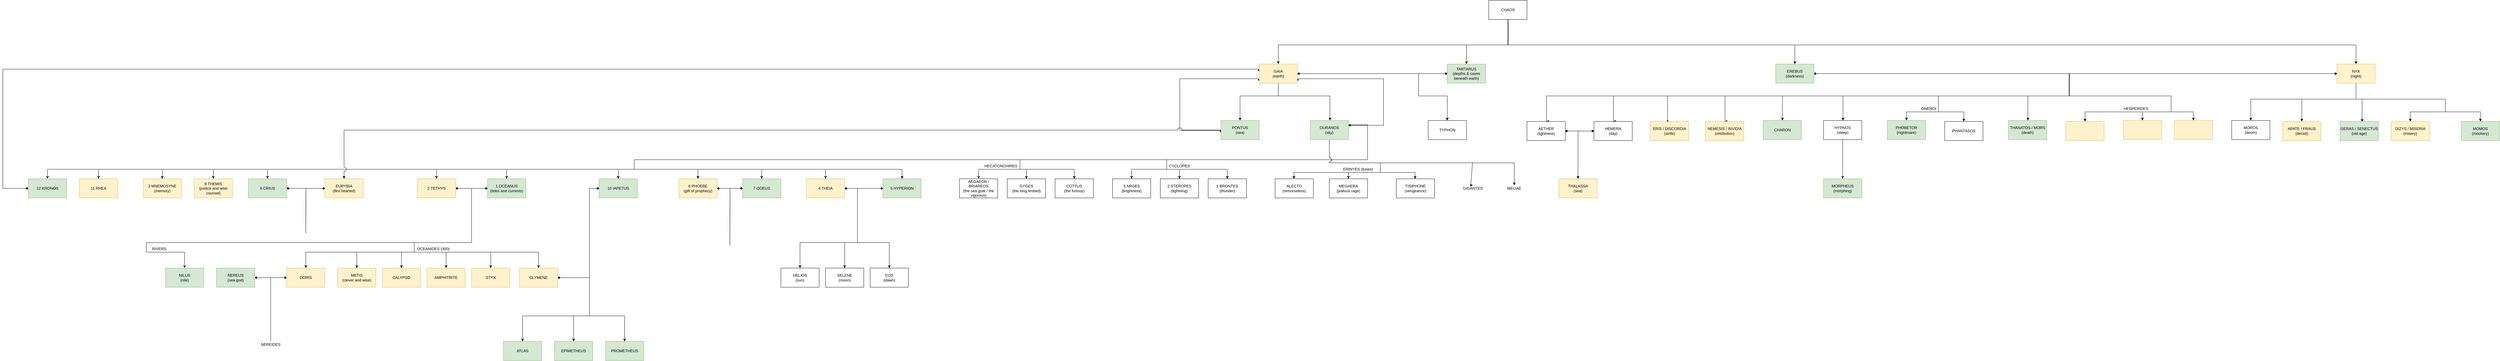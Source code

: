 <mxfile version="12.4.2" type="github" pages="1">
  <diagram id="xO83vz71swdTEDcRIiK-" name="Page-1">
    <mxGraphModel dx="6336" dy="770" grid="1" gridSize="10" guides="1" tooltips="1" connect="1" arrows="1" fold="1" page="1" pageScale="1" pageWidth="827" pageHeight="1169" math="0" shadow="0">
      <root>
        <mxCell id="0"/>
        <mxCell id="1" parent="0"/>
        <mxCell id="SLmvfLO-0fDUO9Z2AGR4-6" style="edgeStyle=orthogonalEdgeStyle;rounded=0;orthogonalLoop=1;jettySize=auto;html=1;entryX=0.5;entryY=0;entryDx=0;entryDy=0;exitX=0.5;exitY=1;exitDx=0;exitDy=0;" parent="1" source="SLmvfLO-0fDUO9Z2AGR4-1" target="SLmvfLO-0fDUO9Z2AGR4-5" edge="1">
          <mxGeometry relative="1" as="geometry">
            <mxPoint x="650" y="510" as="sourcePoint"/>
            <Array as="points">
              <mxPoint x="381" y="340"/>
              <mxPoint x="3041" y="340"/>
            </Array>
          </mxGeometry>
        </mxCell>
        <mxCell id="SLmvfLO-0fDUO9Z2AGR4-7" style="edgeStyle=orthogonalEdgeStyle;rounded=0;orthogonalLoop=1;jettySize=auto;html=1;exitX=0.5;exitY=1;exitDx=0;exitDy=0;entryX=0.5;entryY=0;entryDx=0;entryDy=0;" parent="1" source="SLmvfLO-0fDUO9Z2AGR4-1" target="SLmvfLO-0fDUO9Z2AGR4-4" edge="1">
          <mxGeometry relative="1" as="geometry">
            <Array as="points">
              <mxPoint x="381" y="340"/>
              <mxPoint x="1281" y="340"/>
            </Array>
          </mxGeometry>
        </mxCell>
        <mxCell id="SLmvfLO-0fDUO9Z2AGR4-8" style="edgeStyle=orthogonalEdgeStyle;rounded=0;orthogonalLoop=1;jettySize=auto;html=1;exitX=0.5;exitY=1;exitDx=0;exitDy=0;entryX=0.5;entryY=0;entryDx=0;entryDy=0;" parent="1" source="SLmvfLO-0fDUO9Z2AGR4-1" target="SLmvfLO-0fDUO9Z2AGR4-3" edge="1">
          <mxGeometry relative="1" as="geometry">
            <Array as="points">
              <mxPoint x="380" y="340"/>
              <mxPoint x="-340" y="340"/>
            </Array>
          </mxGeometry>
        </mxCell>
        <mxCell id="SLmvfLO-0fDUO9Z2AGR4-9" style="edgeStyle=orthogonalEdgeStyle;rounded=0;orthogonalLoop=1;jettySize=auto;html=1;exitX=0.5;exitY=1;exitDx=0;exitDy=0;entryX=0.5;entryY=0;entryDx=0;entryDy=0;" parent="1" source="SLmvfLO-0fDUO9Z2AGR4-1" target="SLmvfLO-0fDUO9Z2AGR4-2" edge="1">
          <mxGeometry relative="1" as="geometry">
            <Array as="points">
              <mxPoint x="381" y="260"/>
              <mxPoint x="381" y="340"/>
              <mxPoint x="250" y="340"/>
            </Array>
          </mxGeometry>
        </mxCell>
        <mxCell id="SLmvfLO-0fDUO9Z2AGR4-1" value="CHAOS" style="rounded=0;whiteSpace=wrap;html=1;" parent="1" vertex="1">
          <mxGeometry x="320" y="200" width="120" height="60" as="geometry"/>
        </mxCell>
        <mxCell id="SLmvfLO-0fDUO9Z2AGR4-146" style="edgeStyle=orthogonalEdgeStyle;rounded=0;orthogonalLoop=1;jettySize=auto;html=1;exitX=0;exitY=0.5;exitDx=0;exitDy=0;entryX=0.5;entryY=0;entryDx=0;entryDy=0;startArrow=diamond;startFill=1;endArrow=classic;endFill=1;" parent="1" source="SLmvfLO-0fDUO9Z2AGR4-2" target="SLmvfLO-0fDUO9Z2AGR4-144" edge="1">
          <mxGeometry relative="1" as="geometry">
            <Array as="points">
              <mxPoint x="100" y="430"/>
              <mxPoint x="100" y="500"/>
              <mxPoint x="190" y="500"/>
            </Array>
          </mxGeometry>
        </mxCell>
        <mxCell id="SLmvfLO-0fDUO9Z2AGR4-2" value="TARTARUS&lt;br&gt;(depths &amp;amp; caves beneath earth)" style="rounded=0;whiteSpace=wrap;html=1;fillColor=#d5e8d4;strokeColor=#82b366;" parent="1" vertex="1">
          <mxGeometry x="190" y="400" width="120" height="60" as="geometry"/>
        </mxCell>
        <mxCell id="SLmvfLO-0fDUO9Z2AGR4-12" style="edgeStyle=orthogonalEdgeStyle;rounded=0;orthogonalLoop=1;jettySize=auto;html=1;exitX=0.5;exitY=1;exitDx=0;exitDy=0;" parent="1" source="SLmvfLO-0fDUO9Z2AGR4-3" target="SLmvfLO-0fDUO9Z2AGR4-11" edge="1">
          <mxGeometry relative="1" as="geometry">
            <Array as="points">
              <mxPoint x="-340" y="500"/>
              <mxPoint x="-178" y="500"/>
            </Array>
          </mxGeometry>
        </mxCell>
        <mxCell id="SLmvfLO-0fDUO9Z2AGR4-13" style="edgeStyle=orthogonalEdgeStyle;rounded=0;orthogonalLoop=1;jettySize=auto;html=1;exitX=0.5;exitY=1;exitDx=0;exitDy=0;entryX=0.5;entryY=0;entryDx=0;entryDy=0;" parent="1" source="SLmvfLO-0fDUO9Z2AGR4-3" target="SLmvfLO-0fDUO9Z2AGR4-10" edge="1">
          <mxGeometry relative="1" as="geometry">
            <Array as="points">
              <mxPoint x="-340" y="500"/>
              <mxPoint x="-460" y="500"/>
            </Array>
          </mxGeometry>
        </mxCell>
        <mxCell id="SLmvfLO-0fDUO9Z2AGR4-99" style="edgeStyle=orthogonalEdgeStyle;rounded=0;orthogonalLoop=1;jettySize=auto;html=1;entryX=0;entryY=0.5;entryDx=0;entryDy=0;startArrow=diamond;startFill=1;endArrow=diamond;endFill=1;exitX=0;exitY=0.25;exitDx=0;exitDy=0;" parent="1" source="SLmvfLO-0fDUO9Z2AGR4-3" target="SLmvfLO-0fDUO9Z2AGR4-62" edge="1">
          <mxGeometry relative="1" as="geometry">
            <Array as="points">
              <mxPoint x="-4340" y="416"/>
              <mxPoint x="-4340" y="790"/>
            </Array>
            <mxPoint x="-850" y="530" as="sourcePoint"/>
          </mxGeometry>
        </mxCell>
        <mxCell id="SLmvfLO-0fDUO9Z2AGR4-145" style="edgeStyle=orthogonalEdgeStyle;rounded=0;orthogonalLoop=1;jettySize=auto;html=1;exitX=1;exitY=0.5;exitDx=0;exitDy=0;entryX=0.5;entryY=0;entryDx=0;entryDy=0;startArrow=diamond;startFill=1;endArrow=classic;endFill=1;" parent="1" source="SLmvfLO-0fDUO9Z2AGR4-3" target="SLmvfLO-0fDUO9Z2AGR4-144" edge="1">
          <mxGeometry relative="1" as="geometry">
            <Array as="points">
              <mxPoint x="100" y="430"/>
              <mxPoint x="100" y="500"/>
              <mxPoint x="190" y="500"/>
            </Array>
          </mxGeometry>
        </mxCell>
        <mxCell id="Bwh5HaH0jvtO-nfgoD8l-3" style="edgeStyle=orthogonalEdgeStyle;rounded=0;orthogonalLoop=1;jettySize=auto;html=1;exitX=1;exitY=0.75;exitDx=0;exitDy=0;entryX=1;entryY=0.25;entryDx=0;entryDy=0;startArrow=diamond;startFill=1;endArrow=diamond;endFill=1;" edge="1" parent="1" source="SLmvfLO-0fDUO9Z2AGR4-3" target="SLmvfLO-0fDUO9Z2AGR4-11">
          <mxGeometry relative="1" as="geometry">
            <Array as="points">
              <mxPoint x="-10" y="446"/>
              <mxPoint x="-10" y="592"/>
            </Array>
          </mxGeometry>
        </mxCell>
        <mxCell id="Bwh5HaH0jvtO-nfgoD8l-4" style="edgeStyle=orthogonalEdgeStyle;rounded=0;orthogonalLoop=1;jettySize=auto;html=1;exitX=0;exitY=0.75;exitDx=0;exitDy=0;entryX=0;entryY=0.5;entryDx=0;entryDy=0;startArrow=diamond;startFill=1;endArrow=diamond;endFill=1;" edge="1" parent="1" source="SLmvfLO-0fDUO9Z2AGR4-3" target="SLmvfLO-0fDUO9Z2AGR4-10">
          <mxGeometry relative="1" as="geometry">
            <Array as="points">
              <mxPoint x="-649" y="446"/>
              <mxPoint x="-649" y="608"/>
            </Array>
          </mxGeometry>
        </mxCell>
        <mxCell id="SLmvfLO-0fDUO9Z2AGR4-3" value="GAIA&lt;br&gt;(earth)" style="rounded=0;whiteSpace=wrap;html=1;fillColor=#fff2cc;strokeColor=#d6b656;" parent="1" vertex="1">
          <mxGeometry x="-400" y="400" width="120" height="60" as="geometry"/>
        </mxCell>
        <mxCell id="SLmvfLO-0fDUO9Z2AGR4-40" style="edgeStyle=orthogonalEdgeStyle;rounded=0;orthogonalLoop=1;jettySize=auto;html=1;exitX=1;exitY=0.5;exitDx=0;exitDy=0;entryX=0.5;entryY=0;entryDx=0;entryDy=0;" parent="1" source="SLmvfLO-0fDUO9Z2AGR4-4" target="SLmvfLO-0fDUO9Z2AGR4-15" edge="1">
          <mxGeometry relative="1" as="geometry">
            <Array as="points">
              <mxPoint x="2141" y="430"/>
              <mxPoint x="2141" y="500"/>
              <mxPoint x="711" y="500"/>
            </Array>
          </mxGeometry>
        </mxCell>
        <mxCell id="SLmvfLO-0fDUO9Z2AGR4-41" style="edgeStyle=orthogonalEdgeStyle;rounded=0;orthogonalLoop=1;jettySize=auto;html=1;exitX=1;exitY=0.5;exitDx=0;exitDy=0;entryX=0.5;entryY=0;entryDx=0;entryDy=0;" parent="1" source="SLmvfLO-0fDUO9Z2AGR4-4" target="SLmvfLO-0fDUO9Z2AGR4-16" edge="1">
          <mxGeometry relative="1" as="geometry">
            <Array as="points">
              <mxPoint x="2141" y="430"/>
              <mxPoint x="2141" y="500"/>
              <mxPoint x="881" y="500"/>
            </Array>
          </mxGeometry>
        </mxCell>
        <mxCell id="SLmvfLO-0fDUO9Z2AGR4-42" style="edgeStyle=orthogonalEdgeStyle;rounded=0;orthogonalLoop=1;jettySize=auto;html=1;exitX=1;exitY=0.5;exitDx=0;exitDy=0;entryX=0.5;entryY=0;entryDx=0;entryDy=0;" parent="1" source="SLmvfLO-0fDUO9Z2AGR4-4" target="SLmvfLO-0fDUO9Z2AGR4-17" edge="1">
          <mxGeometry relative="1" as="geometry">
            <Array as="points">
              <mxPoint x="2141" y="430"/>
              <mxPoint x="2141" y="500"/>
              <mxPoint x="1061" y="500"/>
            </Array>
          </mxGeometry>
        </mxCell>
        <mxCell id="SLmvfLO-0fDUO9Z2AGR4-43" style="edgeStyle=orthogonalEdgeStyle;rounded=0;orthogonalLoop=1;jettySize=auto;html=1;exitX=1;exitY=0.5;exitDx=0;exitDy=0;" parent="1" source="SLmvfLO-0fDUO9Z2AGR4-4" target="SLmvfLO-0fDUO9Z2AGR4-18" edge="1">
          <mxGeometry relative="1" as="geometry">
            <Array as="points">
              <mxPoint x="2141" y="430"/>
              <mxPoint x="2141" y="500"/>
              <mxPoint x="1241" y="500"/>
            </Array>
          </mxGeometry>
        </mxCell>
        <mxCell id="SLmvfLO-0fDUO9Z2AGR4-44" style="edgeStyle=orthogonalEdgeStyle;rounded=0;orthogonalLoop=1;jettySize=auto;html=1;exitX=1;exitY=0.5;exitDx=0;exitDy=0;" parent="1" source="SLmvfLO-0fDUO9Z2AGR4-4" target="SLmvfLO-0fDUO9Z2AGR4-19" edge="1">
          <mxGeometry relative="1" as="geometry">
            <Array as="points">
              <mxPoint x="2141" y="430"/>
              <mxPoint x="2141" y="500"/>
              <mxPoint x="1431" y="500"/>
            </Array>
          </mxGeometry>
        </mxCell>
        <mxCell id="SLmvfLO-0fDUO9Z2AGR4-45" style="edgeStyle=orthogonalEdgeStyle;rounded=0;orthogonalLoop=1;jettySize=auto;html=1;exitX=1;exitY=0.5;exitDx=0;exitDy=0;entryX=0.5;entryY=0;entryDx=0;entryDy=0;" parent="1" source="SLmvfLO-0fDUO9Z2AGR4-4" target="SLmvfLO-0fDUO9Z2AGR4-20" edge="1">
          <mxGeometry relative="1" as="geometry">
            <Array as="points">
              <mxPoint x="2140" y="430"/>
              <mxPoint x="2140" y="500"/>
              <mxPoint x="1730" y="500"/>
              <mxPoint x="1730" y="550"/>
              <mxPoint x="1630" y="550"/>
            </Array>
          </mxGeometry>
        </mxCell>
        <mxCell id="SLmvfLO-0fDUO9Z2AGR4-51" style="edgeStyle=orthogonalEdgeStyle;rounded=0;orthogonalLoop=1;jettySize=auto;html=1;exitX=1;exitY=0.5;exitDx=0;exitDy=0;entryX=0.5;entryY=0;entryDx=0;entryDy=0;startArrow=diamond;startFill=1;" parent="1" source="SLmvfLO-0fDUO9Z2AGR4-4" target="SLmvfLO-0fDUO9Z2AGR4-14" edge="1">
          <mxGeometry relative="1" as="geometry">
            <Array as="points">
              <mxPoint x="2141" y="430"/>
              <mxPoint x="2141" y="500"/>
              <mxPoint x="501" y="500"/>
            </Array>
          </mxGeometry>
        </mxCell>
        <mxCell id="SLmvfLO-0fDUO9Z2AGR4-4" value="EREBUS&lt;br&gt;(darkness)" style="rounded=0;whiteSpace=wrap;html=1;fillColor=#d5e8d4;strokeColor=#82b366;" parent="1" vertex="1">
          <mxGeometry x="1220" y="400" width="120" height="60" as="geometry"/>
        </mxCell>
        <mxCell id="SLmvfLO-0fDUO9Z2AGR4-31" style="edgeStyle=orthogonalEdgeStyle;rounded=0;orthogonalLoop=1;jettySize=auto;html=1;exitX=0.5;exitY=1;exitDx=0;exitDy=0;entryX=0.5;entryY=0;entryDx=0;entryDy=0;" parent="1" source="SLmvfLO-0fDUO9Z2AGR4-5" target="SLmvfLO-0fDUO9Z2AGR4-26" edge="1">
          <mxGeometry relative="1" as="geometry">
            <Array as="points">
              <mxPoint x="3040" y="510"/>
              <mxPoint x="2710" y="510"/>
            </Array>
          </mxGeometry>
        </mxCell>
        <mxCell id="SLmvfLO-0fDUO9Z2AGR4-32" style="edgeStyle=orthogonalEdgeStyle;rounded=0;orthogonalLoop=1;jettySize=auto;html=1;exitX=0.5;exitY=1;exitDx=0;exitDy=0;entryX=0.5;entryY=0;entryDx=0;entryDy=0;" parent="1" source="SLmvfLO-0fDUO9Z2AGR4-5" target="SLmvfLO-0fDUO9Z2AGR4-27" edge="1">
          <mxGeometry relative="1" as="geometry">
            <Array as="points">
              <mxPoint x="3040" y="510"/>
              <mxPoint x="2870" y="510"/>
            </Array>
          </mxGeometry>
        </mxCell>
        <mxCell id="SLmvfLO-0fDUO9Z2AGR4-33" style="edgeStyle=orthogonalEdgeStyle;rounded=0;orthogonalLoop=1;jettySize=auto;html=1;exitX=0.5;exitY=1;exitDx=0;exitDy=0;entryX=0.575;entryY=0.017;entryDx=0;entryDy=0;entryPerimeter=0;" parent="1" source="SLmvfLO-0fDUO9Z2AGR4-5" target="SLmvfLO-0fDUO9Z2AGR4-28" edge="1">
          <mxGeometry relative="1" as="geometry">
            <Array as="points">
              <mxPoint x="3040" y="510"/>
              <mxPoint x="3059" y="510"/>
            </Array>
          </mxGeometry>
        </mxCell>
        <mxCell id="SLmvfLO-0fDUO9Z2AGR4-38" style="edgeStyle=orthogonalEdgeStyle;rounded=0;orthogonalLoop=1;jettySize=auto;html=1;exitX=0.5;exitY=1;exitDx=0;exitDy=0;entryX=0.5;entryY=0;entryDx=0;entryDy=0;" parent="1" source="SLmvfLO-0fDUO9Z2AGR4-5" target="SLmvfLO-0fDUO9Z2AGR4-30" edge="1">
          <mxGeometry relative="1" as="geometry">
            <Array as="points">
              <mxPoint x="3040" y="510"/>
              <mxPoint x="3320" y="510"/>
              <mxPoint x="3320" y="550"/>
              <mxPoint x="3430" y="550"/>
            </Array>
          </mxGeometry>
        </mxCell>
        <mxCell id="SLmvfLO-0fDUO9Z2AGR4-46" style="edgeStyle=orthogonalEdgeStyle;rounded=0;orthogonalLoop=1;jettySize=auto;html=1;exitX=0;exitY=0.5;exitDx=0;exitDy=0;" parent="1" source="SLmvfLO-0fDUO9Z2AGR4-5" target="SLmvfLO-0fDUO9Z2AGR4-22" edge="1">
          <mxGeometry relative="1" as="geometry">
            <Array as="points">
              <mxPoint x="2141" y="430"/>
              <mxPoint x="2141" y="500"/>
              <mxPoint x="2011" y="500"/>
            </Array>
          </mxGeometry>
        </mxCell>
        <mxCell id="SLmvfLO-0fDUO9Z2AGR4-47" style="edgeStyle=orthogonalEdgeStyle;rounded=0;orthogonalLoop=1;jettySize=auto;html=1;exitX=0;exitY=0.5;exitDx=0;exitDy=0;entryX=0.5;entryY=0;entryDx=0;entryDy=0;" parent="1" source="SLmvfLO-0fDUO9Z2AGR4-5" target="SLmvfLO-0fDUO9Z2AGR4-23" edge="1">
          <mxGeometry relative="1" as="geometry">
            <Array as="points">
              <mxPoint x="2140" y="430"/>
              <mxPoint x="2140" y="500"/>
              <mxPoint x="2460" y="500"/>
              <mxPoint x="2460" y="550"/>
              <mxPoint x="2190" y="550"/>
            </Array>
          </mxGeometry>
        </mxCell>
        <mxCell id="SLmvfLO-0fDUO9Z2AGR4-48" style="edgeStyle=orthogonalEdgeStyle;rounded=0;orthogonalLoop=1;jettySize=auto;html=1;exitX=0;exitY=0.5;exitDx=0;exitDy=0;entryX=0.5;entryY=0;entryDx=0;entryDy=0;" parent="1" source="SLmvfLO-0fDUO9Z2AGR4-5" target="SLmvfLO-0fDUO9Z2AGR4-21" edge="1">
          <mxGeometry relative="1" as="geometry">
            <Array as="points">
              <mxPoint x="2140" y="430"/>
              <mxPoint x="2140" y="500"/>
              <mxPoint x="1730" y="500"/>
              <mxPoint x="1730" y="550"/>
              <mxPoint x="1810" y="550"/>
            </Array>
          </mxGeometry>
        </mxCell>
        <mxCell id="SLmvfLO-0fDUO9Z2AGR4-49" style="edgeStyle=orthogonalEdgeStyle;rounded=0;orthogonalLoop=1;jettySize=auto;html=1;exitX=0;exitY=0.5;exitDx=0;exitDy=0;" parent="1" source="SLmvfLO-0fDUO9Z2AGR4-5" target="SLmvfLO-0fDUO9Z2AGR4-24" edge="1">
          <mxGeometry relative="1" as="geometry">
            <Array as="points">
              <mxPoint x="2140" y="430"/>
              <mxPoint x="2140" y="500"/>
              <mxPoint x="2460" y="500"/>
              <mxPoint x="2460" y="550"/>
              <mxPoint x="2370" y="550"/>
            </Array>
          </mxGeometry>
        </mxCell>
        <mxCell id="SLmvfLO-0fDUO9Z2AGR4-50" style="edgeStyle=orthogonalEdgeStyle;rounded=0;orthogonalLoop=1;jettySize=auto;html=1;exitX=0;exitY=0.5;exitDx=0;exitDy=0;entryX=0.5;entryY=0;entryDx=0;entryDy=0;startArrow=diamond;startFill=1;" parent="1" source="SLmvfLO-0fDUO9Z2AGR4-5" target="SLmvfLO-0fDUO9Z2AGR4-25" edge="1">
          <mxGeometry relative="1" as="geometry">
            <Array as="points">
              <mxPoint x="2140" y="430"/>
              <mxPoint x="2140" y="500"/>
              <mxPoint x="2460" y="500"/>
              <mxPoint x="2460" y="550"/>
              <mxPoint x="2530" y="550"/>
            </Array>
          </mxGeometry>
        </mxCell>
        <mxCell id="SLmvfLO-0fDUO9Z2AGR4-5" value="NYX&lt;br&gt;(night)" style="rounded=0;whiteSpace=wrap;html=1;fillColor=#fff2cc;strokeColor=#d6b656;" parent="1" vertex="1">
          <mxGeometry x="2980" y="400" width="120" height="60" as="geometry"/>
        </mxCell>
        <mxCell id="SLmvfLO-0fDUO9Z2AGR4-78" style="edgeStyle=orthogonalEdgeStyle;rounded=0;orthogonalLoop=1;jettySize=auto;html=1;entryX=0.5;entryY=0;entryDx=0;entryDy=0;" parent="1" target="SLmvfLO-0fDUO9Z2AGR4-62" edge="1">
          <mxGeometry relative="1" as="geometry">
            <Array as="points">
              <mxPoint x="-2360" y="700"/>
              <mxPoint x="-2360" y="730"/>
              <mxPoint x="-4200" y="730"/>
            </Array>
            <mxPoint x="-440" y="700" as="sourcePoint"/>
          </mxGeometry>
        </mxCell>
        <mxCell id="SLmvfLO-0fDUO9Z2AGR4-79" style="edgeStyle=orthogonalEdgeStyle;rounded=0;orthogonalLoop=1;jettySize=auto;html=1;entryX=0.5;entryY=0;entryDx=0;entryDy=0;" parent="1" target="SLmvfLO-0fDUO9Z2AGR4-61" edge="1">
          <mxGeometry relative="1" as="geometry">
            <Array as="points">
              <mxPoint x="-2360" y="700"/>
              <mxPoint x="-2360" y="730"/>
              <mxPoint x="-4040" y="730"/>
            </Array>
            <mxPoint x="-180" y="700" as="sourcePoint"/>
          </mxGeometry>
        </mxCell>
        <mxCell id="SLmvfLO-0fDUO9Z2AGR4-80" style="edgeStyle=orthogonalEdgeStyle;rounded=0;orthogonalLoop=1;jettySize=auto;html=1;exitX=1;exitY=0.25;exitDx=0;exitDy=0;entryX=0.5;entryY=0;entryDx=0;entryDy=0;" parent="1" source="SLmvfLO-0fDUO9Z2AGR4-11" target="SLmvfLO-0fDUO9Z2AGR4-60" edge="1">
          <mxGeometry relative="1" as="geometry">
            <Array as="points">
              <mxPoint x="-60" y="591"/>
              <mxPoint x="-60" y="700"/>
              <mxPoint x="-2360" y="700"/>
              <mxPoint x="-2360" y="730"/>
              <mxPoint x="-3510" y="730"/>
            </Array>
            <mxPoint x="-90" y="630" as="sourcePoint"/>
          </mxGeometry>
        </mxCell>
        <mxCell id="SLmvfLO-0fDUO9Z2AGR4-81" style="edgeStyle=orthogonalEdgeStyle;rounded=0;orthogonalLoop=1;jettySize=auto;html=1;entryX=0.5;entryY=0;entryDx=0;entryDy=0;" parent="1" target="SLmvfLO-0fDUO9Z2AGR4-59" edge="1">
          <mxGeometry relative="1" as="geometry">
            <Array as="points">
              <mxPoint x="-2360" y="700"/>
              <mxPoint x="-2360" y="730"/>
              <mxPoint x="-2760" y="730"/>
            </Array>
            <mxPoint x="-300" y="700" as="sourcePoint"/>
          </mxGeometry>
        </mxCell>
        <mxCell id="SLmvfLO-0fDUO9Z2AGR4-82" style="edgeStyle=orthogonalEdgeStyle;rounded=0;orthogonalLoop=1;jettySize=auto;html=1;" parent="1" target="SLmvfLO-0fDUO9Z2AGR4-66" edge="1">
          <mxGeometry relative="1" as="geometry">
            <Array as="points">
              <mxPoint x="-2360" y="700"/>
              <mxPoint x="-2360" y="730"/>
              <mxPoint x="-2980" y="730"/>
            </Array>
            <mxPoint x="-180" y="700" as="sourcePoint"/>
          </mxGeometry>
        </mxCell>
        <mxCell id="SLmvfLO-0fDUO9Z2AGR4-83" style="edgeStyle=orthogonalEdgeStyle;rounded=0;orthogonalLoop=1;jettySize=auto;html=1;" parent="1" target="SLmvfLO-0fDUO9Z2AGR4-64" edge="1">
          <mxGeometry relative="1" as="geometry">
            <Array as="points">
              <mxPoint x="-2360" y="700"/>
              <mxPoint x="-2360" y="730"/>
              <mxPoint x="-3680" y="730"/>
            </Array>
            <mxPoint x="-450" y="700" as="sourcePoint"/>
          </mxGeometry>
        </mxCell>
        <mxCell id="SLmvfLO-0fDUO9Z2AGR4-84" style="edgeStyle=orthogonalEdgeStyle;rounded=0;orthogonalLoop=1;jettySize=auto;html=1;" parent="1" target="SLmvfLO-0fDUO9Z2AGR4-65" edge="1">
          <mxGeometry relative="1" as="geometry">
            <Array as="points">
              <mxPoint x="-2360" y="700"/>
              <mxPoint x="-2360" y="730"/>
              <mxPoint x="-3840" y="730"/>
            </Array>
            <mxPoint x="-250" y="700" as="sourcePoint"/>
          </mxGeometry>
        </mxCell>
        <mxCell id="SLmvfLO-0fDUO9Z2AGR4-85" style="edgeStyle=orthogonalEdgeStyle;rounded=0;orthogonalLoop=1;jettySize=auto;html=1;entryX=0.5;entryY=0;entryDx=0;entryDy=0;" parent="1" target="SLmvfLO-0fDUO9Z2AGR4-63" edge="1">
          <mxGeometry relative="1" as="geometry">
            <Array as="points">
              <mxPoint x="-2360" y="700"/>
              <mxPoint x="-2360" y="730"/>
              <mxPoint x="-2410" y="730"/>
            </Array>
            <mxPoint x="-770" y="700" as="sourcePoint"/>
          </mxGeometry>
        </mxCell>
        <mxCell id="SLmvfLO-0fDUO9Z2AGR4-86" style="edgeStyle=orthogonalEdgeStyle;rounded=0;orthogonalLoop=1;jettySize=auto;html=1;" parent="1" target="SLmvfLO-0fDUO9Z2AGR4-67" edge="1">
          <mxGeometry relative="1" as="geometry">
            <Array as="points">
              <mxPoint x="-2360" y="700"/>
              <mxPoint x="-2360" y="730"/>
              <mxPoint x="-1520" y="730"/>
            </Array>
            <mxPoint x="-260" y="700" as="sourcePoint"/>
          </mxGeometry>
        </mxCell>
        <mxCell id="SLmvfLO-0fDUO9Z2AGR4-87" style="edgeStyle=orthogonalEdgeStyle;rounded=0;orthogonalLoop=1;jettySize=auto;html=1;entryX=0.5;entryY=0;entryDx=0;entryDy=0;" parent="1" target="SLmvfLO-0fDUO9Z2AGR4-70" edge="1">
          <mxGeometry relative="1" as="geometry">
            <Array as="points">
              <mxPoint x="-2360" y="700"/>
              <mxPoint x="-2360" y="730"/>
              <mxPoint x="-1760" y="730"/>
            </Array>
            <mxPoint x="-440" y="700" as="sourcePoint"/>
          </mxGeometry>
        </mxCell>
        <mxCell id="SLmvfLO-0fDUO9Z2AGR4-88" style="edgeStyle=orthogonalEdgeStyle;rounded=0;orthogonalLoop=1;jettySize=auto;html=1;" parent="1" target="SLmvfLO-0fDUO9Z2AGR4-68" edge="1">
          <mxGeometry relative="1" as="geometry">
            <Array as="points">
              <mxPoint x="-2360" y="700"/>
              <mxPoint x="-2360" y="730"/>
              <mxPoint x="-1960" y="730"/>
            </Array>
            <mxPoint x="-530" y="700" as="sourcePoint"/>
          </mxGeometry>
        </mxCell>
        <mxCell id="SLmvfLO-0fDUO9Z2AGR4-89" style="edgeStyle=orthogonalEdgeStyle;rounded=0;orthogonalLoop=1;jettySize=auto;html=1;" parent="1" target="SLmvfLO-0fDUO9Z2AGR4-69" edge="1">
          <mxGeometry relative="1" as="geometry">
            <Array as="points">
              <mxPoint x="-2360" y="700"/>
              <mxPoint x="-2360" y="730"/>
              <mxPoint x="-2160" y="730"/>
            </Array>
            <mxPoint x="-810" y="700" as="sourcePoint"/>
          </mxGeometry>
        </mxCell>
        <mxCell id="SLmvfLO-0fDUO9Z2AGR4-90" style="edgeStyle=orthogonalEdgeStyle;rounded=0;orthogonalLoop=1;jettySize=auto;html=1;entryX=0.5;entryY=0;entryDx=0;entryDy=0;" parent="1" target="SLmvfLO-0fDUO9Z2AGR4-72" edge="1">
          <mxGeometry relative="1" as="geometry">
            <Array as="points">
              <mxPoint x="-690" y="700"/>
              <mxPoint x="-690" y="730"/>
              <mxPoint x="-500" y="730"/>
            </Array>
            <mxPoint x="-530" y="700" as="sourcePoint"/>
            <mxPoint x="-450" y="740" as="targetPoint"/>
          </mxGeometry>
        </mxCell>
        <mxCell id="SLmvfLO-0fDUO9Z2AGR4-91" style="edgeStyle=orthogonalEdgeStyle;rounded=0;orthogonalLoop=1;jettySize=auto;html=1;entryX=0.5;entryY=0;entryDx=0;entryDy=0;" parent="1" target="SLmvfLO-0fDUO9Z2AGR4-73" edge="1">
          <mxGeometry relative="1" as="geometry">
            <Array as="points">
              <mxPoint x="-690" y="700"/>
              <mxPoint x="-690" y="730"/>
              <mxPoint x="-650" y="730"/>
            </Array>
            <mxPoint x="-520" y="700" as="sourcePoint"/>
          </mxGeometry>
        </mxCell>
        <mxCell id="SLmvfLO-0fDUO9Z2AGR4-92" style="edgeStyle=orthogonalEdgeStyle;rounded=0;orthogonalLoop=1;jettySize=auto;html=1;entryX=0.5;entryY=0;entryDx=0;entryDy=0;" parent="1" target="SLmvfLO-0fDUO9Z2AGR4-74" edge="1">
          <mxGeometry relative="1" as="geometry">
            <Array as="points">
              <mxPoint x="-690" y="700"/>
              <mxPoint x="-690" y="730"/>
              <mxPoint x="-800" y="730"/>
            </Array>
            <mxPoint x="-490" y="700" as="sourcePoint"/>
          </mxGeometry>
        </mxCell>
        <mxCell id="SLmvfLO-0fDUO9Z2AGR4-93" style="edgeStyle=orthogonalEdgeStyle;rounded=0;orthogonalLoop=1;jettySize=auto;html=1;exitX=1;exitY=0.25;exitDx=0;exitDy=0;" parent="1" source="SLmvfLO-0fDUO9Z2AGR4-11" target="SLmvfLO-0fDUO9Z2AGR4-75" edge="1">
          <mxGeometry relative="1" as="geometry">
            <Array as="points">
              <mxPoint x="-60" y="591"/>
              <mxPoint x="-60" y="700"/>
              <mxPoint x="-1150" y="700"/>
              <mxPoint x="-1150" y="730"/>
              <mxPoint x="-980" y="730"/>
            </Array>
            <mxPoint x="-120" y="600" as="sourcePoint"/>
          </mxGeometry>
        </mxCell>
        <mxCell id="SLmvfLO-0fDUO9Z2AGR4-94" style="edgeStyle=orthogonalEdgeStyle;rounded=0;orthogonalLoop=1;jettySize=auto;html=1;entryX=0.5;entryY=0;entryDx=0;entryDy=0;" parent="1" target="SLmvfLO-0fDUO9Z2AGR4-76" edge="1">
          <mxGeometry relative="1" as="geometry">
            <Array as="points">
              <mxPoint x="-1150" y="700"/>
              <mxPoint x="-1150" y="730"/>
              <mxPoint x="-1130" y="730"/>
            </Array>
            <mxPoint x="-100" y="700" as="sourcePoint"/>
          </mxGeometry>
        </mxCell>
        <mxCell id="SLmvfLO-0fDUO9Z2AGR4-95" style="edgeStyle=orthogonalEdgeStyle;rounded=0;orthogonalLoop=1;jettySize=auto;html=1;" parent="1" target="SLmvfLO-0fDUO9Z2AGR4-77" edge="1">
          <mxGeometry relative="1" as="geometry">
            <Array as="points">
              <mxPoint x="-1150" y="700"/>
              <mxPoint x="-1150" y="730"/>
              <mxPoint x="-1280" y="730"/>
            </Array>
            <mxPoint x="-110" y="700" as="sourcePoint"/>
          </mxGeometry>
        </mxCell>
        <mxCell id="Bwh5HaH0jvtO-nfgoD8l-5" style="edgeStyle=orthogonalEdgeStyle;rounded=0;orthogonalLoop=1;jettySize=auto;html=1;exitX=0;exitY=0.5;exitDx=0;exitDy=0;startArrow=none;startFill=0;endArrow=classic;endFill=1;jumpStyle=arc;jumpSize=14;" edge="1" parent="1" source="SLmvfLO-0fDUO9Z2AGR4-10" target="SLmvfLO-0fDUO9Z2AGR4-71">
          <mxGeometry relative="1" as="geometry"/>
        </mxCell>
        <mxCell id="SLmvfLO-0fDUO9Z2AGR4-10" value="PONTUS&lt;br&gt;(sea)" style="rounded=0;whiteSpace=wrap;html=1;fillColor=#d5e8d4;strokeColor=#82b366;" parent="1" vertex="1">
          <mxGeometry x="-520" y="577" width="120" height="60" as="geometry"/>
        </mxCell>
        <mxCell id="Bwh5HaH0jvtO-nfgoD8l-11" style="edgeStyle=orthogonalEdgeStyle;rounded=0;jumpStyle=arc;jumpSize=14;orthogonalLoop=1;jettySize=auto;html=1;exitX=0.5;exitY=1;exitDx=0;exitDy=0;entryX=0.5;entryY=0;entryDx=0;entryDy=0;startArrow=none;startFill=0;endArrow=classic;endFill=1;" edge="1" parent="1" source="SLmvfLO-0fDUO9Z2AGR4-11" target="Bwh5HaH0jvtO-nfgoD8l-9">
          <mxGeometry relative="1" as="geometry">
            <Array as="points">
              <mxPoint x="-180" y="710"/>
              <mxPoint x="269" y="710"/>
            </Array>
          </mxGeometry>
        </mxCell>
        <mxCell id="Bwh5HaH0jvtO-nfgoD8l-12" style="edgeStyle=orthogonalEdgeStyle;rounded=0;jumpStyle=arc;jumpSize=14;orthogonalLoop=1;jettySize=auto;html=1;exitX=0.5;exitY=1;exitDx=0;exitDy=0;entryX=0.5;entryY=0;entryDx=0;entryDy=0;startArrow=none;startFill=0;endArrow=classic;endFill=1;" edge="1" parent="1" source="SLmvfLO-0fDUO9Z2AGR4-11" target="Bwh5HaH0jvtO-nfgoD8l-10">
          <mxGeometry relative="1" as="geometry">
            <Array as="points">
              <mxPoint x="-180" y="710"/>
              <mxPoint x="400" y="710"/>
            </Array>
          </mxGeometry>
        </mxCell>
        <mxCell id="Bwh5HaH0jvtO-nfgoD8l-13" style="edgeStyle=orthogonalEdgeStyle;rounded=0;jumpStyle=arc;jumpSize=14;orthogonalLoop=1;jettySize=auto;html=1;exitX=0.5;exitY=1;exitDx=0;exitDy=0;startArrow=none;startFill=0;endArrow=classic;endFill=1;" edge="1" parent="1" source="SLmvfLO-0fDUO9Z2AGR4-11" target="Bwh5HaH0jvtO-nfgoD8l-6">
          <mxGeometry relative="1" as="geometry">
            <Array as="points">
              <mxPoint x="-180" y="710"/>
              <mxPoint x="-20" y="710"/>
              <mxPoint x="-20" y="740"/>
              <mxPoint x="-291" y="740"/>
            </Array>
          </mxGeometry>
        </mxCell>
        <mxCell id="Bwh5HaH0jvtO-nfgoD8l-14" style="edgeStyle=orthogonalEdgeStyle;rounded=0;jumpStyle=arc;jumpSize=14;orthogonalLoop=1;jettySize=auto;html=1;exitX=0.5;exitY=1;exitDx=0;exitDy=0;entryX=0.5;entryY=0;entryDx=0;entryDy=0;startArrow=none;startFill=0;endArrow=classic;endFill=1;" edge="1" parent="1" source="SLmvfLO-0fDUO9Z2AGR4-11" target="Bwh5HaH0jvtO-nfgoD8l-7">
          <mxGeometry relative="1" as="geometry">
            <Array as="points">
              <mxPoint x="-180" y="710"/>
              <mxPoint x="-20" y="710"/>
              <mxPoint x="-20" y="740"/>
              <mxPoint x="-120" y="740"/>
            </Array>
          </mxGeometry>
        </mxCell>
        <mxCell id="Bwh5HaH0jvtO-nfgoD8l-15" style="edgeStyle=orthogonalEdgeStyle;rounded=0;jumpStyle=arc;jumpSize=14;orthogonalLoop=1;jettySize=auto;html=1;exitX=0.5;exitY=1;exitDx=0;exitDy=0;startArrow=none;startFill=0;endArrow=classic;endFill=1;" edge="1" parent="1" source="SLmvfLO-0fDUO9Z2AGR4-11" target="Bwh5HaH0jvtO-nfgoD8l-8">
          <mxGeometry relative="1" as="geometry">
            <Array as="points">
              <mxPoint x="-180" y="710"/>
              <mxPoint x="-20" y="710"/>
              <mxPoint x="-20" y="740"/>
              <mxPoint x="89" y="740"/>
            </Array>
          </mxGeometry>
        </mxCell>
        <mxCell id="SLmvfLO-0fDUO9Z2AGR4-11" value="OURANOS&lt;br&gt;(sky)" style="rounded=0;whiteSpace=wrap;html=1;fillColor=#d5e8d4;strokeColor=#82b366;" parent="1" vertex="1">
          <mxGeometry x="-240" y="577" width="120" height="60" as="geometry"/>
        </mxCell>
        <mxCell id="SLmvfLO-0fDUO9Z2AGR4-53" style="edgeStyle=orthogonalEdgeStyle;rounded=0;orthogonalLoop=1;jettySize=auto;html=1;exitX=1;exitY=0.5;exitDx=0;exitDy=0;startArrow=diamond;startFill=1;" parent="1" source="SLmvfLO-0fDUO9Z2AGR4-14" target="SLmvfLO-0fDUO9Z2AGR4-52" edge="1">
          <mxGeometry relative="1" as="geometry"/>
        </mxCell>
        <mxCell id="SLmvfLO-0fDUO9Z2AGR4-14" value="AETHER&lt;br&gt;(lightness)" style="rounded=0;whiteSpace=wrap;html=1;" parent="1" vertex="1">
          <mxGeometry x="440" y="580" width="120" height="60" as="geometry"/>
        </mxCell>
        <mxCell id="SLmvfLO-0fDUO9Z2AGR4-54" style="edgeStyle=orthogonalEdgeStyle;rounded=0;orthogonalLoop=1;jettySize=auto;html=1;exitX=0;exitY=0.5;exitDx=0;exitDy=0;entryX=0.5;entryY=0;entryDx=0;entryDy=0;startArrow=diamond;startFill=1;" parent="1" source="SLmvfLO-0fDUO9Z2AGR4-15" target="SLmvfLO-0fDUO9Z2AGR4-52" edge="1">
          <mxGeometry relative="1" as="geometry"/>
        </mxCell>
        <mxCell id="SLmvfLO-0fDUO9Z2AGR4-15" value="HEMERA&lt;br&gt;(day)" style="rounded=0;whiteSpace=wrap;html=1;" parent="1" vertex="1">
          <mxGeometry x="650" y="580" width="120" height="60" as="geometry"/>
        </mxCell>
        <mxCell id="SLmvfLO-0fDUO9Z2AGR4-16" value="ERIS / DISCORDIA&lt;br&gt;(strife)" style="rounded=0;whiteSpace=wrap;html=1;fillColor=#fff2cc;strokeColor=#d6b656;" parent="1" vertex="1">
          <mxGeometry x="827" y="580" width="120" height="60" as="geometry"/>
        </mxCell>
        <mxCell id="SLmvfLO-0fDUO9Z2AGR4-17" value="NEMESIS / INVIDIA&lt;br&gt;(retribution)" style="rounded=0;whiteSpace=wrap;html=1;fillColor=#fff2cc;strokeColor=#d6b656;" parent="1" vertex="1">
          <mxGeometry x="1000" y="580" width="120" height="60" as="geometry"/>
        </mxCell>
        <mxCell id="SLmvfLO-0fDUO9Z2AGR4-18" value="CHARON" style="rounded=0;whiteSpace=wrap;html=1;fillColor=#d5e8d4;strokeColor=#82b366;" parent="1" vertex="1">
          <mxGeometry x="1180.5" y="577" width="120" height="60" as="geometry"/>
        </mxCell>
        <mxCell id="Bwh5HaH0jvtO-nfgoD8l-2" style="edgeStyle=orthogonalEdgeStyle;rounded=0;orthogonalLoop=1;jettySize=auto;html=1;exitX=0.5;exitY=1;exitDx=0;exitDy=0;" edge="1" parent="1" source="SLmvfLO-0fDUO9Z2AGR4-19" target="Bwh5HaH0jvtO-nfgoD8l-1">
          <mxGeometry relative="1" as="geometry"/>
        </mxCell>
        <mxCell id="SLmvfLO-0fDUO9Z2AGR4-19" value="HYPNOS&lt;br&gt;(sleep)" style="rounded=0;whiteSpace=wrap;html=1;" parent="1" vertex="1">
          <mxGeometry x="1370" y="577" width="120" height="60" as="geometry"/>
        </mxCell>
        <mxCell id="SLmvfLO-0fDUO9Z2AGR4-20" value="PHOBETOR&lt;br&gt;(nightmare)" style="rounded=0;whiteSpace=wrap;html=1;fillColor=#d5e8d4;strokeColor=#82b366;" parent="1" vertex="1">
          <mxGeometry x="1570" y="577" width="120" height="60" as="geometry"/>
        </mxCell>
        <mxCell id="SLmvfLO-0fDUO9Z2AGR4-21" value="PHANTASOS" style="rounded=0;whiteSpace=wrap;html=1;" parent="1" vertex="1">
          <mxGeometry x="1750" y="580" width="120" height="60" as="geometry"/>
        </mxCell>
        <mxCell id="SLmvfLO-0fDUO9Z2AGR4-22" value="THANATOS / MORS&lt;br&gt;(death)" style="rounded=0;whiteSpace=wrap;html=1;fillColor=#d5e8d4;strokeColor=#82b366;" parent="1" vertex="1">
          <mxGeometry x="1950" y="577" width="120" height="60" as="geometry"/>
        </mxCell>
        <mxCell id="SLmvfLO-0fDUO9Z2AGR4-23" value="" style="rounded=0;whiteSpace=wrap;html=1;fillColor=#fff2cc;strokeColor=#d6b656;" parent="1" vertex="1">
          <mxGeometry x="2130" y="580" width="120" height="60" as="geometry"/>
        </mxCell>
        <mxCell id="SLmvfLO-0fDUO9Z2AGR4-24" value="" style="rounded=0;whiteSpace=wrap;html=1;fillColor=#fff2cc;strokeColor=#d6b656;" parent="1" vertex="1">
          <mxGeometry x="2310" y="577" width="120" height="60" as="geometry"/>
        </mxCell>
        <mxCell id="SLmvfLO-0fDUO9Z2AGR4-25" value="" style="rounded=0;whiteSpace=wrap;html=1;fillColor=#fff2cc;strokeColor=#d6b656;" parent="1" vertex="1">
          <mxGeometry x="2470" y="577" width="120" height="60" as="geometry"/>
        </mxCell>
        <mxCell id="SLmvfLO-0fDUO9Z2AGR4-26" value="MOROS&lt;br&gt;(doom)" style="rounded=0;whiteSpace=wrap;html=1;" parent="1" vertex="1">
          <mxGeometry x="2650" y="577" width="120" height="60" as="geometry"/>
        </mxCell>
        <mxCell id="SLmvfLO-0fDUO9Z2AGR4-27" value="APATE / FRAUS&lt;br&gt;(deceit)" style="rounded=0;whiteSpace=wrap;html=1;fillColor=#fff2cc;strokeColor=#d6b656;" parent="1" vertex="1">
          <mxGeometry x="2810" y="580" width="120" height="60" as="geometry"/>
        </mxCell>
        <mxCell id="SLmvfLO-0fDUO9Z2AGR4-28" value="GERAS / SENECTUS&lt;br&gt;(old age)" style="rounded=0;whiteSpace=wrap;html=1;fillColor=#d5e8d4;strokeColor=#82b366;" parent="1" vertex="1">
          <mxGeometry x="2990" y="580" width="120" height="60" as="geometry"/>
        </mxCell>
        <mxCell id="SLmvfLO-0fDUO9Z2AGR4-29" value="OIZYS / MISERIA&lt;br&gt;(misery)" style="rounded=0;whiteSpace=wrap;html=1;fillColor=#fff2cc;strokeColor=#d6b656;" parent="1" vertex="1">
          <mxGeometry x="3150" y="580" width="120" height="60" as="geometry"/>
        </mxCell>
        <mxCell id="SLmvfLO-0fDUO9Z2AGR4-30" value="MOMOS&lt;br&gt;(mockery)" style="rounded=0;whiteSpace=wrap;html=1;fillColor=#d5e8d4;strokeColor=#82b366;" parent="1" vertex="1">
          <mxGeometry x="3370" y="580" width="120" height="60" as="geometry"/>
        </mxCell>
        <mxCell id="SLmvfLO-0fDUO9Z2AGR4-37" style="edgeStyle=orthogonalEdgeStyle;rounded=0;orthogonalLoop=1;jettySize=auto;html=1;exitX=0.5;exitY=1;exitDx=0;exitDy=0;elbow=vertical;entryX=0.5;entryY=0;entryDx=0;entryDy=0;" parent="1" source="SLmvfLO-0fDUO9Z2AGR4-5" target="SLmvfLO-0fDUO9Z2AGR4-29" edge="1">
          <mxGeometry relative="1" as="geometry">
            <mxPoint x="3040" y="470" as="sourcePoint"/>
            <mxPoint x="3200" y="554" as="targetPoint"/>
            <Array as="points">
              <mxPoint x="3040" y="510"/>
              <mxPoint x="3320" y="510"/>
              <mxPoint x="3320" y="550"/>
              <mxPoint x="3210" y="550"/>
            </Array>
          </mxGeometry>
        </mxCell>
        <mxCell id="SLmvfLO-0fDUO9Z2AGR4-52" value="THALASSA&lt;br&gt;(sea)" style="rounded=0;whiteSpace=wrap;html=1;fillColor=#fff2cc;strokeColor=#d6b656;" parent="1" vertex="1">
          <mxGeometry x="540" y="760" width="120" height="60" as="geometry"/>
        </mxCell>
        <mxCell id="SLmvfLO-0fDUO9Z2AGR4-55" value="ONEROI" style="text;html=1;strokeColor=none;fillColor=none;align=center;verticalAlign=middle;whiteSpace=wrap;rounded=0;" parent="1" vertex="1">
          <mxGeometry x="1680" y="530" width="40" height="20" as="geometry"/>
        </mxCell>
        <mxCell id="SLmvfLO-0fDUO9Z2AGR4-57" value="HESPERIDES" style="text;html=1;strokeColor=none;fillColor=none;align=center;verticalAlign=middle;whiteSpace=wrap;rounded=0;" parent="1" vertex="1">
          <mxGeometry x="2330" y="530" width="40" height="20" as="geometry"/>
        </mxCell>
        <mxCell id="SLmvfLO-0fDUO9Z2AGR4-117" style="edgeStyle=orthogonalEdgeStyle;rounded=0;orthogonalLoop=1;jettySize=auto;html=1;exitX=0;exitY=0.5;exitDx=0;exitDy=0;startArrow=diamond;startFill=1;endArrow=classic;endFill=1;entryX=0.5;entryY=0;entryDx=0;entryDy=0;" parent="1" source="SLmvfLO-0fDUO9Z2AGR4-59" target="SLmvfLO-0fDUO9Z2AGR4-107" edge="1">
          <mxGeometry relative="1" as="geometry">
            <Array as="points">
              <mxPoint x="-2870" y="790"/>
              <mxPoint x="-2870" y="960"/>
              <mxPoint x="-3050" y="960"/>
              <mxPoint x="-3050" y="990"/>
              <mxPoint x="-2810" y="990"/>
            </Array>
          </mxGeometry>
        </mxCell>
        <mxCell id="SLmvfLO-0fDUO9Z2AGR4-118" style="edgeStyle=orthogonalEdgeStyle;rounded=0;orthogonalLoop=1;jettySize=auto;html=1;exitX=0;exitY=0.5;exitDx=0;exitDy=0;entryX=0.5;entryY=0;entryDx=0;entryDy=0;startArrow=none;startFill=0;endArrow=classic;endFill=1;" parent="1" source="SLmvfLO-0fDUO9Z2AGR4-59" target="SLmvfLO-0fDUO9Z2AGR4-108" edge="1">
          <mxGeometry relative="1" as="geometry">
            <Array as="points">
              <mxPoint x="-2870" y="790"/>
              <mxPoint x="-2870" y="960"/>
              <mxPoint x="-3050" y="960"/>
              <mxPoint x="-3050" y="990"/>
              <mxPoint x="-3390" y="990"/>
            </Array>
          </mxGeometry>
        </mxCell>
        <mxCell id="SLmvfLO-0fDUO9Z2AGR4-119" style="edgeStyle=orthogonalEdgeStyle;rounded=0;orthogonalLoop=1;jettySize=auto;html=1;exitX=0;exitY=0.5;exitDx=0;exitDy=0;entryX=0.5;entryY=0;entryDx=0;entryDy=0;startArrow=none;startFill=0;endArrow=classic;endFill=1;" parent="1" source="SLmvfLO-0fDUO9Z2AGR4-59" target="SLmvfLO-0fDUO9Z2AGR4-104" edge="1">
          <mxGeometry relative="1" as="geometry">
            <Array as="points">
              <mxPoint x="-2870" y="790"/>
              <mxPoint x="-2870" y="960"/>
              <mxPoint x="-3890" y="960"/>
              <mxPoint x="-3890" y="990"/>
              <mxPoint x="-3770" y="990"/>
            </Array>
          </mxGeometry>
        </mxCell>
        <mxCell id="SLmvfLO-0fDUO9Z2AGR4-59" value="1 OCEANUS&lt;br&gt;(tides and currents)" style="rounded=0;whiteSpace=wrap;html=1;fillColor=#d5e8d4;strokeColor=#82b366;" parent="1" vertex="1">
          <mxGeometry x="-2820" y="760" width="120" height="60" as="geometry"/>
        </mxCell>
        <mxCell id="SLmvfLO-0fDUO9Z2AGR4-102" style="edgeStyle=orthogonalEdgeStyle;rounded=0;orthogonalLoop=1;jettySize=auto;html=1;exitX=1;exitY=0.5;exitDx=0;exitDy=0;startArrow=diamond;startFill=1;endArrow=none;endFill=0;" parent="1" source="SLmvfLO-0fDUO9Z2AGR4-60" edge="1">
          <mxGeometry relative="1" as="geometry">
            <mxPoint x="-3390" y="910" as="targetPoint"/>
          </mxGeometry>
        </mxCell>
        <mxCell id="SLmvfLO-0fDUO9Z2AGR4-60" value="9 CRIUS" style="rounded=0;whiteSpace=wrap;html=1;fillColor=#d5e8d4;strokeColor=#82b366;" parent="1" vertex="1">
          <mxGeometry x="-3570" y="760" width="120" height="60" as="geometry"/>
        </mxCell>
        <mxCell id="SLmvfLO-0fDUO9Z2AGR4-61" value="11 RHEA" style="rounded=0;whiteSpace=wrap;html=1;fillColor=#fff2cc;strokeColor=#d6b656;" parent="1" vertex="1">
          <mxGeometry x="-4100" y="760" width="120" height="60" as="geometry"/>
        </mxCell>
        <mxCell id="SLmvfLO-0fDUO9Z2AGR4-62" value="12 KRONOS" style="rounded=0;whiteSpace=wrap;html=1;fillColor=#d5e8d4;strokeColor=#82b366;" parent="1" vertex="1">
          <mxGeometry x="-4260" y="760" width="120" height="60" as="geometry"/>
        </mxCell>
        <mxCell id="SLmvfLO-0fDUO9Z2AGR4-64" value="8 THEMIS&lt;br&gt;(justice and wise counsel)" style="rounded=0;whiteSpace=wrap;html=1;fillColor=#fff2cc;strokeColor=#d6b656;" parent="1" vertex="1">
          <mxGeometry x="-3740" y="760" width="120" height="60" as="geometry"/>
        </mxCell>
        <mxCell id="SLmvfLO-0fDUO9Z2AGR4-65" value="3 MNEMOSYNE&lt;br&gt;(memory)" style="rounded=0;whiteSpace=wrap;html=1;fillColor=#fff2cc;strokeColor=#d6b656;" parent="1" vertex="1">
          <mxGeometry x="-3900" y="760" width="120" height="60" as="geometry"/>
        </mxCell>
        <mxCell id="SLmvfLO-0fDUO9Z2AGR4-113" style="edgeStyle=orthogonalEdgeStyle;rounded=0;orthogonalLoop=1;jettySize=auto;html=1;exitX=1;exitY=0.5;exitDx=0;exitDy=0;startArrow=diamond;startFill=1;endArrow=classic;endFill=1;entryX=0.5;entryY=0;entryDx=0;entryDy=0;" parent="1" source="SLmvfLO-0fDUO9Z2AGR4-66" target="SLmvfLO-0fDUO9Z2AGR4-111" edge="1">
          <mxGeometry relative="1" as="geometry">
            <Array as="points">
              <mxPoint x="-2870" y="790"/>
              <mxPoint x="-2870" y="960"/>
              <mxPoint x="-3050" y="960"/>
              <mxPoint x="-3050" y="990"/>
              <mxPoint x="-2660" y="990"/>
            </Array>
          </mxGeometry>
        </mxCell>
        <mxCell id="SLmvfLO-0fDUO9Z2AGR4-114" style="edgeStyle=orthogonalEdgeStyle;rounded=0;orthogonalLoop=1;jettySize=auto;html=1;exitX=1;exitY=0.5;exitDx=0;exitDy=0;entryX=0.5;entryY=0;entryDx=0;entryDy=0;startArrow=none;startFill=0;endArrow=classic;endFill=1;" parent="1" source="SLmvfLO-0fDUO9Z2AGR4-66" target="SLmvfLO-0fDUO9Z2AGR4-110" edge="1">
          <mxGeometry relative="1" as="geometry">
            <Array as="points">
              <mxPoint x="-2870" y="790"/>
              <mxPoint x="-2870" y="960"/>
              <mxPoint x="-3050" y="960"/>
              <mxPoint x="-3050" y="990"/>
              <mxPoint x="-3230" y="990"/>
            </Array>
          </mxGeometry>
        </mxCell>
        <mxCell id="SLmvfLO-0fDUO9Z2AGR4-115" style="edgeStyle=orthogonalEdgeStyle;rounded=0;orthogonalLoop=1;jettySize=auto;html=1;exitX=1;exitY=0.5;exitDx=0;exitDy=0;startArrow=none;startFill=0;endArrow=classic;endFill=1;entryX=0.5;entryY=0;entryDx=0;entryDy=0;" parent="1" source="SLmvfLO-0fDUO9Z2AGR4-66" target="SLmvfLO-0fDUO9Z2AGR4-109" edge="1">
          <mxGeometry relative="1" as="geometry">
            <Array as="points">
              <mxPoint x="-2870" y="790"/>
              <mxPoint x="-2870" y="960"/>
              <mxPoint x="-3050" y="960"/>
              <mxPoint x="-3050" y="990"/>
              <mxPoint x="-3090" y="990"/>
            </Array>
          </mxGeometry>
        </mxCell>
        <mxCell id="SLmvfLO-0fDUO9Z2AGR4-116" style="edgeStyle=orthogonalEdgeStyle;rounded=0;orthogonalLoop=1;jettySize=auto;html=1;exitX=0;exitY=0.5;exitDx=0;exitDy=0;startArrow=none;startFill=0;endArrow=classic;endFill=1;entryX=0.5;entryY=0;entryDx=0;entryDy=0;" parent="1" source="SLmvfLO-0fDUO9Z2AGR4-59" target="SLmvfLO-0fDUO9Z2AGR4-106" edge="1">
          <mxGeometry relative="1" as="geometry">
            <Array as="points">
              <mxPoint x="-2870" y="790"/>
              <mxPoint x="-2870" y="960"/>
              <mxPoint x="-3050" y="960"/>
              <mxPoint x="-3050" y="990"/>
              <mxPoint x="-2950" y="990"/>
            </Array>
          </mxGeometry>
        </mxCell>
        <mxCell id="SLmvfLO-0fDUO9Z2AGR4-66" value="2 TETHYS" style="rounded=0;whiteSpace=wrap;html=1;fillColor=#fff2cc;strokeColor=#d6b656;" parent="1" vertex="1">
          <mxGeometry x="-3040" y="760" width="120" height="60" as="geometry"/>
        </mxCell>
        <mxCell id="SLmvfLO-0fDUO9Z2AGR4-130" style="edgeStyle=orthogonalEdgeStyle;rounded=0;orthogonalLoop=1;jettySize=auto;html=1;exitX=0;exitY=0.5;exitDx=0;exitDy=0;startArrow=diamond;startFill=1;endArrow=classic;endFill=1;" parent="1" source="SLmvfLO-0fDUO9Z2AGR4-67" target="SLmvfLO-0fDUO9Z2AGR4-125" edge="1">
          <mxGeometry relative="1" as="geometry">
            <Array as="points">
              <mxPoint x="-1660" y="790"/>
              <mxPoint x="-1660" y="960"/>
              <mxPoint x="-1560" y="960"/>
            </Array>
          </mxGeometry>
        </mxCell>
        <mxCell id="SLmvfLO-0fDUO9Z2AGR4-135" style="edgeStyle=orthogonalEdgeStyle;rounded=0;orthogonalLoop=1;jettySize=auto;html=1;exitX=0;exitY=0.5;exitDx=0;exitDy=0;startArrow=diamond;startFill=1;endArrow=none;endFill=0;" parent="1" source="SLmvfLO-0fDUO9Z2AGR4-68" edge="1">
          <mxGeometry relative="1" as="geometry">
            <mxPoint x="-2060" y="960" as="targetPoint"/>
          </mxGeometry>
        </mxCell>
        <mxCell id="SLmvfLO-0fDUO9Z2AGR4-68" value="7 COEUS" style="rounded=0;whiteSpace=wrap;html=1;fillColor=#d5e8d4;strokeColor=#82b366;" parent="1" vertex="1">
          <mxGeometry x="-2020" y="760" width="120" height="60" as="geometry"/>
        </mxCell>
        <mxCell id="SLmvfLO-0fDUO9Z2AGR4-134" style="edgeStyle=orthogonalEdgeStyle;rounded=0;orthogonalLoop=1;jettySize=auto;html=1;exitX=1;exitY=0.5;exitDx=0;exitDy=0;startArrow=diamond;startFill=1;endArrow=none;endFill=0;" parent="1" source="SLmvfLO-0fDUO9Z2AGR4-69" edge="1">
          <mxGeometry relative="1" as="geometry">
            <mxPoint x="-2060" y="970" as="targetPoint"/>
          </mxGeometry>
        </mxCell>
        <mxCell id="SLmvfLO-0fDUO9Z2AGR4-69" value="6 PHOEBE&lt;br&gt;(gift of prophecy)" style="rounded=0;whiteSpace=wrap;html=1;fillColor=#fff2cc;strokeColor=#d6b656;" parent="1" vertex="1">
          <mxGeometry x="-2220" y="760" width="120" height="60" as="geometry"/>
        </mxCell>
        <mxCell id="SLmvfLO-0fDUO9Z2AGR4-128" style="edgeStyle=orthogonalEdgeStyle;rounded=0;orthogonalLoop=1;jettySize=auto;html=1;exitX=1;exitY=0.5;exitDx=0;exitDy=0;entryX=0.5;entryY=0;entryDx=0;entryDy=0;startArrow=diamond;startFill=1;endArrow=classic;endFill=1;" parent="1" source="SLmvfLO-0fDUO9Z2AGR4-70" target="SLmvfLO-0fDUO9Z2AGR4-127" edge="1">
          <mxGeometry relative="1" as="geometry">
            <Array as="points">
              <mxPoint x="-1660" y="790"/>
              <mxPoint x="-1660" y="960"/>
              <mxPoint x="-1840" y="960"/>
            </Array>
          </mxGeometry>
        </mxCell>
        <mxCell id="SLmvfLO-0fDUO9Z2AGR4-129" style="edgeStyle=orthogonalEdgeStyle;rounded=0;orthogonalLoop=1;jettySize=auto;html=1;exitX=1;exitY=0.5;exitDx=0;exitDy=0;startArrow=none;startFill=0;endArrow=classic;endFill=1;" parent="1" source="SLmvfLO-0fDUO9Z2AGR4-67" target="SLmvfLO-0fDUO9Z2AGR4-126" edge="1">
          <mxGeometry relative="1" as="geometry">
            <Array as="points">
              <mxPoint x="-1660" y="960"/>
              <mxPoint x="-1700" y="960"/>
            </Array>
          </mxGeometry>
        </mxCell>
        <mxCell id="SLmvfLO-0fDUO9Z2AGR4-103" style="edgeStyle=orthogonalEdgeStyle;rounded=0;orthogonalLoop=1;jettySize=auto;html=1;exitX=0;exitY=0.5;exitDx=0;exitDy=0;startArrow=diamond;startFill=1;endArrow=none;endFill=0;" parent="1" source="SLmvfLO-0fDUO9Z2AGR4-71" edge="1">
          <mxGeometry relative="1" as="geometry">
            <mxPoint x="-3390" y="930" as="targetPoint"/>
          </mxGeometry>
        </mxCell>
        <mxCell id="SLmvfLO-0fDUO9Z2AGR4-71" value="EURYBIA&lt;br&gt;(flint hearted)" style="rounded=0;whiteSpace=wrap;html=1;fillColor=#fff2cc;strokeColor=#d6b656;" parent="1" vertex="1">
          <mxGeometry x="-3330" y="760" width="120" height="60" as="geometry"/>
        </mxCell>
        <mxCell id="SLmvfLO-0fDUO9Z2AGR4-72" value="1 BRONTES&lt;br&gt;(thunder)" style="rounded=0;whiteSpace=wrap;html=1;" parent="1" vertex="1">
          <mxGeometry x="-560" y="760" width="120" height="60" as="geometry"/>
        </mxCell>
        <mxCell id="SLmvfLO-0fDUO9Z2AGR4-73" value="2 STEROPES&lt;br&gt;(lightning)" style="rounded=0;whiteSpace=wrap;html=1;" parent="1" vertex="1">
          <mxGeometry x="-710" y="760" width="120" height="60" as="geometry"/>
        </mxCell>
        <mxCell id="SLmvfLO-0fDUO9Z2AGR4-74" value="3 ARGES&lt;br&gt;(brightness)" style="rounded=0;whiteSpace=wrap;html=1;" parent="1" vertex="1">
          <mxGeometry x="-860" y="760" width="120" height="60" as="geometry"/>
        </mxCell>
        <mxCell id="SLmvfLO-0fDUO9Z2AGR4-75" value="COTTUS&lt;br&gt;(the furious)" style="rounded=0;whiteSpace=wrap;html=1;" parent="1" vertex="1">
          <mxGeometry x="-1040" y="760" width="120" height="60" as="geometry"/>
        </mxCell>
        <mxCell id="SLmvfLO-0fDUO9Z2AGR4-76" value="GYGES&lt;br&gt;(the long limbed)" style="rounded=0;whiteSpace=wrap;html=1;" parent="1" vertex="1">
          <mxGeometry x="-1190" y="760" width="120" height="60" as="geometry"/>
        </mxCell>
        <mxCell id="SLmvfLO-0fDUO9Z2AGR4-77" value="AEGAEON / BRIAREOS&lt;br&gt;(the sea goat / the vigorous)" style="rounded=0;whiteSpace=wrap;html=1;" parent="1" vertex="1">
          <mxGeometry x="-1340" y="760" width="120" height="60" as="geometry"/>
        </mxCell>
        <mxCell id="SLmvfLO-0fDUO9Z2AGR4-96" value="HECATONCHIRES" style="text;html=1;strokeColor=none;fillColor=none;align=center;verticalAlign=middle;whiteSpace=wrap;rounded=0;" parent="1" vertex="1">
          <mxGeometry x="-1230" y="710" width="40" height="20" as="geometry"/>
        </mxCell>
        <mxCell id="SLmvfLO-0fDUO9Z2AGR4-97" value="CYCLOPES" style="text;html=1;strokeColor=none;fillColor=none;align=center;verticalAlign=middle;whiteSpace=wrap;rounded=0;" parent="1" vertex="1">
          <mxGeometry x="-670" y="710" width="40" height="20" as="geometry"/>
        </mxCell>
        <mxCell id="SLmvfLO-0fDUO9Z2AGR4-104" value="NILUS&lt;br&gt;(nile)" style="rounded=0;whiteSpace=wrap;html=1;fillColor=#d5e8d4;strokeColor=#82b366;" parent="1" vertex="1">
          <mxGeometry x="-3830" y="1040" width="120" height="60" as="geometry"/>
        </mxCell>
        <mxCell id="SLmvfLO-0fDUO9Z2AGR4-106" value="AMPHITRITE" style="rounded=0;whiteSpace=wrap;html=1;fillColor=#fff2cc;strokeColor=#d6b656;" parent="1" vertex="1">
          <mxGeometry x="-3010" y="1040" width="120" height="60" as="geometry"/>
        </mxCell>
        <mxCell id="SLmvfLO-0fDUO9Z2AGR4-107" value="STYX" style="rounded=0;whiteSpace=wrap;html=1;fillColor=#fff2cc;strokeColor=#d6b656;" parent="1" vertex="1">
          <mxGeometry x="-2870" y="1040" width="120" height="60" as="geometry"/>
        </mxCell>
        <mxCell id="SLmvfLO-0fDUO9Z2AGR4-131" style="edgeStyle=orthogonalEdgeStyle;rounded=0;orthogonalLoop=1;jettySize=auto;html=1;exitX=0;exitY=0.5;exitDx=0;exitDy=0;startArrow=diamond;startFill=1;endArrow=none;endFill=0;entryX=0.5;entryY=0;entryDx=0;entryDy=0;" parent="1" source="SLmvfLO-0fDUO9Z2AGR4-108" edge="1" target="SLmvfLO-0fDUO9Z2AGR4-133">
          <mxGeometry relative="1" as="geometry">
            <mxPoint x="-400" y="1250" as="targetPoint"/>
          </mxGeometry>
        </mxCell>
        <mxCell id="SLmvfLO-0fDUO9Z2AGR4-108" value="DORIS" style="rounded=0;whiteSpace=wrap;html=1;fillColor=#fff2cc;strokeColor=#d6b656;" parent="1" vertex="1">
          <mxGeometry x="-3450" y="1040" width="120" height="60" as="geometry"/>
        </mxCell>
        <mxCell id="SLmvfLO-0fDUO9Z2AGR4-109" value="CALYPSO" style="rounded=0;whiteSpace=wrap;html=1;fillColor=#fff2cc;strokeColor=#d6b656;" parent="1" vertex="1">
          <mxGeometry x="-3150" y="1040" width="120" height="60" as="geometry"/>
        </mxCell>
        <mxCell id="SLmvfLO-0fDUO9Z2AGR4-110" value="METIS&lt;br&gt;(clever and wise)" style="rounded=0;whiteSpace=wrap;html=1;fillColor=#fff2cc;strokeColor=#d6b656;" parent="1" vertex="1">
          <mxGeometry x="-3290" y="1040" width="120" height="60" as="geometry"/>
        </mxCell>
        <mxCell id="SLmvfLO-0fDUO9Z2AGR4-140" style="edgeStyle=orthogonalEdgeStyle;rounded=0;orthogonalLoop=1;jettySize=auto;html=1;exitX=1;exitY=0.5;exitDx=0;exitDy=0;entryX=0.5;entryY=0;entryDx=0;entryDy=0;startArrow=diamond;startFill=1;endArrow=classic;endFill=1;" parent="1" source="SLmvfLO-0fDUO9Z2AGR4-111" target="SLmvfLO-0fDUO9Z2AGR4-137" edge="1">
          <mxGeometry relative="1" as="geometry">
            <Array as="points">
              <mxPoint x="-2500" y="1070"/>
              <mxPoint x="-2500" y="1190"/>
              <mxPoint x="-2550" y="1190"/>
            </Array>
          </mxGeometry>
        </mxCell>
        <mxCell id="SLmvfLO-0fDUO9Z2AGR4-143" style="edgeStyle=orthogonalEdgeStyle;rounded=0;orthogonalLoop=1;jettySize=auto;html=1;exitX=1;exitY=0.5;exitDx=0;exitDy=0;startArrow=diamond;startFill=1;endArrow=classic;endFill=1;entryX=0.5;entryY=0;entryDx=0;entryDy=0;" parent="1" source="SLmvfLO-0fDUO9Z2AGR4-111" target="SLmvfLO-0fDUO9Z2AGR4-138" edge="1">
          <mxGeometry relative="1" as="geometry">
            <Array as="points">
              <mxPoint x="-2500" y="1070"/>
              <mxPoint x="-2500" y="1190"/>
              <mxPoint x="-2390" y="1190"/>
            </Array>
            <mxPoint x="-2080" y="1280" as="targetPoint"/>
          </mxGeometry>
        </mxCell>
        <mxCell id="SLmvfLO-0fDUO9Z2AGR4-111" value="CLYMENE" style="rounded=0;whiteSpace=wrap;html=1;fillColor=#fff2cc;strokeColor=#d6b656;" parent="1" vertex="1">
          <mxGeometry x="-2720" y="1040" width="120" height="60" as="geometry"/>
        </mxCell>
        <mxCell id="SLmvfLO-0fDUO9Z2AGR4-132" style="edgeStyle=orthogonalEdgeStyle;rounded=0;orthogonalLoop=1;jettySize=auto;html=1;exitX=1;exitY=0.5;exitDx=0;exitDy=0;startArrow=diamond;startFill=1;endArrow=none;endFill=0;entryX=0.5;entryY=0;entryDx=0;entryDy=0;" parent="1" source="SLmvfLO-0fDUO9Z2AGR4-112" edge="1" target="SLmvfLO-0fDUO9Z2AGR4-133">
          <mxGeometry relative="1" as="geometry">
            <mxPoint x="-400" y="1250" as="targetPoint"/>
          </mxGeometry>
        </mxCell>
        <mxCell id="SLmvfLO-0fDUO9Z2AGR4-112" value="NEREUS&lt;br&gt;(sea god)" style="rounded=0;whiteSpace=wrap;html=1;fillColor=#d5e8d4;strokeColor=#82b366;" parent="1" vertex="1">
          <mxGeometry x="-3670" y="1040" width="120" height="60" as="geometry"/>
        </mxCell>
        <mxCell id="SLmvfLO-0fDUO9Z2AGR4-121" value="OCEANIDES (300)" style="text;html=1;strokeColor=none;fillColor=none;align=center;verticalAlign=middle;whiteSpace=wrap;rounded=0;" parent="1" vertex="1">
          <mxGeometry x="-3050" y="970" width="120" height="20" as="geometry"/>
        </mxCell>
        <mxCell id="SLmvfLO-0fDUO9Z2AGR4-122" value="RIVERS" style="text;html=1;strokeColor=none;fillColor=none;align=center;verticalAlign=middle;whiteSpace=wrap;rounded=0;" parent="1" vertex="1">
          <mxGeometry x="-3870" y="970" width="40" height="20" as="geometry"/>
        </mxCell>
        <mxCell id="SLmvfLO-0fDUO9Z2AGR4-125" value="EOS&lt;br&gt;(dawn)" style="rounded=0;whiteSpace=wrap;html=1;" parent="1" vertex="1">
          <mxGeometry x="-1620" y="1040" width="120" height="60" as="geometry"/>
        </mxCell>
        <mxCell id="SLmvfLO-0fDUO9Z2AGR4-126" value="SELENE&lt;br&gt;(moon)" style="rounded=0;whiteSpace=wrap;html=1;" parent="1" vertex="1">
          <mxGeometry x="-1760" y="1040" width="120" height="60" as="geometry"/>
        </mxCell>
        <mxCell id="SLmvfLO-0fDUO9Z2AGR4-127" value="HELIOS&lt;br&gt;(sun)" style="rounded=0;whiteSpace=wrap;html=1;" parent="1" vertex="1">
          <mxGeometry x="-1900" y="1040" width="120" height="60" as="geometry"/>
        </mxCell>
        <mxCell id="SLmvfLO-0fDUO9Z2AGR4-133" value="NEREIDES" style="text;html=1;strokeColor=none;fillColor=none;align=center;verticalAlign=middle;whiteSpace=wrap;rounded=0;" parent="1" vertex="1">
          <mxGeometry x="-3520" y="1270" width="40" height="20" as="geometry"/>
        </mxCell>
        <mxCell id="SLmvfLO-0fDUO9Z2AGR4-136" value="ATLAS" style="rounded=0;whiteSpace=wrap;html=1;fillColor=#d5e8d4;strokeColor=#82b366;" parent="1" vertex="1">
          <mxGeometry x="-2770" y="1270" width="120" height="60" as="geometry"/>
        </mxCell>
        <mxCell id="SLmvfLO-0fDUO9Z2AGR4-137" value="EPIMETHEUS" style="rounded=0;whiteSpace=wrap;html=1;fillColor=#d5e8d4;strokeColor=#82b366;" parent="1" vertex="1">
          <mxGeometry x="-2610" y="1270" width="120" height="60" as="geometry"/>
        </mxCell>
        <mxCell id="SLmvfLO-0fDUO9Z2AGR4-138" value="PROMETHEUS" style="rounded=0;whiteSpace=wrap;html=1;fillColor=#d5e8d4;strokeColor=#82b366;" parent="1" vertex="1">
          <mxGeometry x="-2450" y="1270" width="120" height="60" as="geometry"/>
        </mxCell>
        <mxCell id="SLmvfLO-0fDUO9Z2AGR4-144" value="TYPHON" style="rounded=0;whiteSpace=wrap;html=1;" parent="1" vertex="1">
          <mxGeometry x="130" y="577" width="120" height="60" as="geometry"/>
        </mxCell>
        <mxCell id="Bwh5HaH0jvtO-nfgoD8l-1" value="MORPHEUS&lt;br&gt;(morphing)" style="rounded=0;whiteSpace=wrap;html=1;fillColor=#d5e8d4;strokeColor=#82b366;" vertex="1" parent="1">
          <mxGeometry x="1370" y="760" width="120" height="60" as="geometry"/>
        </mxCell>
        <mxCell id="Bwh5HaH0jvtO-nfgoD8l-6" value="ALECTO&lt;br&gt;(remorseless)" style="rounded=0;whiteSpace=wrap;html=1;" vertex="1" parent="1">
          <mxGeometry x="-350" y="760" width="120" height="60" as="geometry"/>
        </mxCell>
        <mxCell id="Bwh5HaH0jvtO-nfgoD8l-7" value="MEGAERA&lt;br&gt;(jealous rage)" style="rounded=0;whiteSpace=wrap;html=1;" vertex="1" parent="1">
          <mxGeometry x="-180" y="760" width="120" height="60" as="geometry"/>
        </mxCell>
        <mxCell id="Bwh5HaH0jvtO-nfgoD8l-8" value="TISIPHONE&lt;br&gt;(vengeance)" style="rounded=0;whiteSpace=wrap;html=1;" vertex="1" parent="1">
          <mxGeometry x="30" y="760" width="120" height="60" as="geometry"/>
        </mxCell>
        <mxCell id="Bwh5HaH0jvtO-nfgoD8l-9" value="GIGANTES" style="text;html=1;strokeColor=none;fillColor=none;align=center;verticalAlign=middle;whiteSpace=wrap;rounded=0;" vertex="1" parent="1">
          <mxGeometry x="250" y="780" width="40" height="20" as="geometry"/>
        </mxCell>
        <mxCell id="Bwh5HaH0jvtO-nfgoD8l-10" value="MELIAE" style="text;html=1;strokeColor=none;fillColor=none;align=center;verticalAlign=middle;whiteSpace=wrap;rounded=0;" vertex="1" parent="1">
          <mxGeometry x="380" y="780" width="40" height="20" as="geometry"/>
        </mxCell>
        <mxCell id="Bwh5HaH0jvtO-nfgoD8l-16" value="ERINYES (furies)" style="text;html=1;strokeColor=none;fillColor=none;align=center;verticalAlign=middle;whiteSpace=wrap;rounded=0;" vertex="1" parent="1">
          <mxGeometry x="-150" y="720" width="120" height="20" as="geometry"/>
        </mxCell>
        <mxCell id="SLmvfLO-0fDUO9Z2AGR4-67" value="5 HYPERION" style="rounded=0;whiteSpace=wrap;html=1;fillColor=#d5e8d4;strokeColor=#82b366;" parent="1" vertex="1">
          <mxGeometry x="-1580" y="760" width="120" height="60" as="geometry"/>
        </mxCell>
        <mxCell id="SLmvfLO-0fDUO9Z2AGR4-70" value="4 THEIA" style="rounded=0;whiteSpace=wrap;html=1;fillColor=#fff2cc;strokeColor=#d6b656;" parent="1" vertex="1">
          <mxGeometry x="-1820" y="760" width="120" height="60" as="geometry"/>
        </mxCell>
        <mxCell id="Bwh5HaH0jvtO-nfgoD8l-25" style="edgeStyle=orthogonalEdgeStyle;rounded=0;jumpStyle=arc;jumpSize=14;orthogonalLoop=1;jettySize=auto;html=1;exitX=0;exitY=0.5;exitDx=0;exitDy=0;startArrow=diamond;startFill=1;endArrow=classic;endFill=1;" edge="1" parent="1" source="SLmvfLO-0fDUO9Z2AGR4-63" target="SLmvfLO-0fDUO9Z2AGR4-136">
          <mxGeometry relative="1" as="geometry">
            <Array as="points">
              <mxPoint x="-2500" y="790"/>
              <mxPoint x="-2500" y="1190"/>
              <mxPoint x="-2710" y="1190"/>
            </Array>
          </mxGeometry>
        </mxCell>
        <mxCell id="SLmvfLO-0fDUO9Z2AGR4-63" value="10 IAPETUS" style="rounded=0;whiteSpace=wrap;html=1;fillColor=#d5e8d4;strokeColor=#82b366;" parent="1" vertex="1">
          <mxGeometry x="-2470" y="760" width="120" height="60" as="geometry"/>
        </mxCell>
      </root>
    </mxGraphModel>
  </diagram>
</mxfile>
